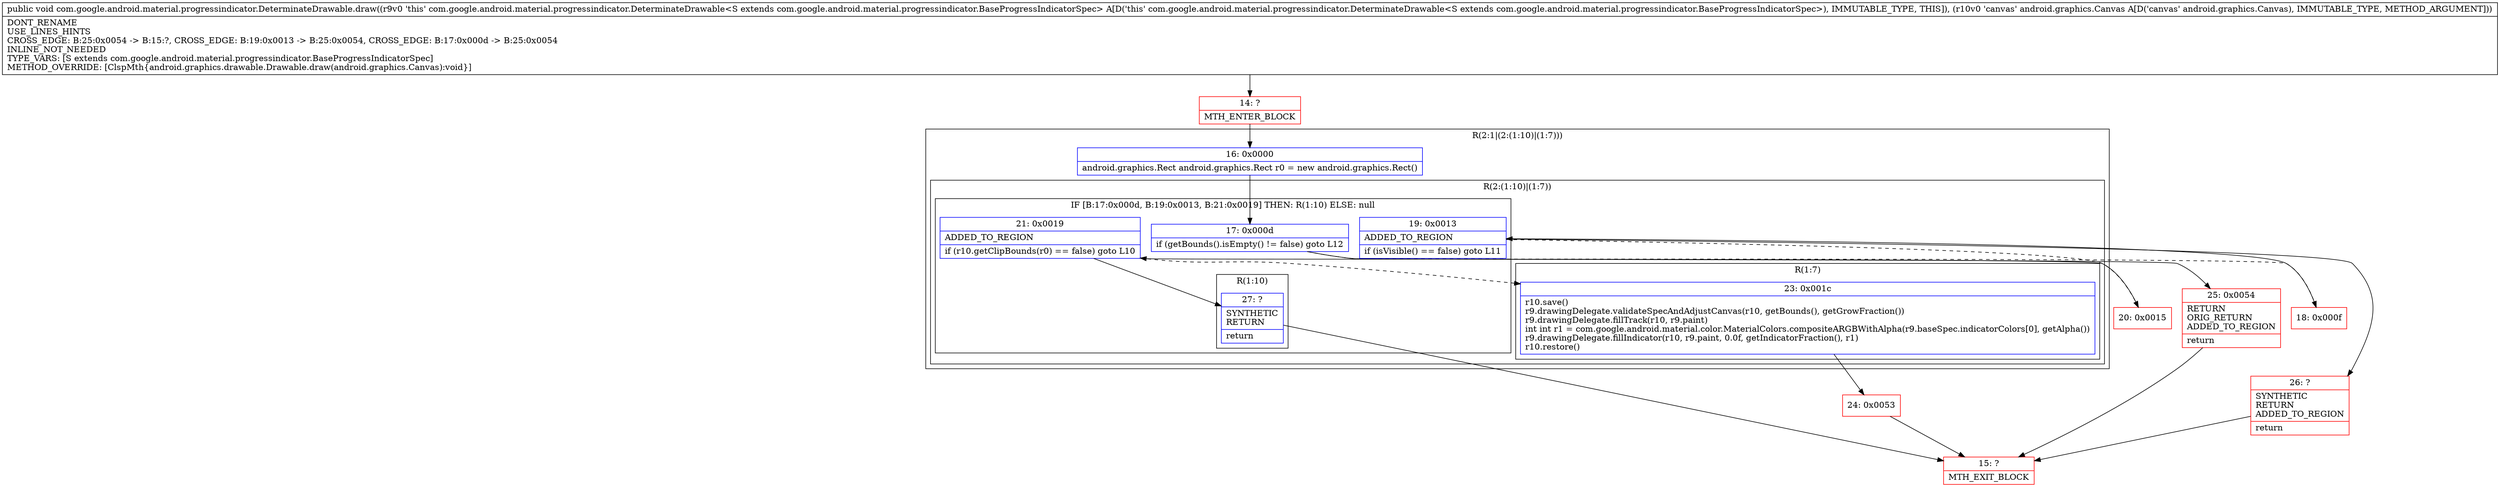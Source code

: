 digraph "CFG forcom.google.android.material.progressindicator.DeterminateDrawable.draw(Landroid\/graphics\/Canvas;)V" {
subgraph cluster_Region_304241496 {
label = "R(2:1|(2:(1:10)|(1:7)))";
node [shape=record,color=blue];
Node_16 [shape=record,label="{16\:\ 0x0000|android.graphics.Rect android.graphics.Rect r0 = new android.graphics.Rect()\l}"];
subgraph cluster_Region_1218354241 {
label = "R(2:(1:10)|(1:7))";
node [shape=record,color=blue];
subgraph cluster_IfRegion_1167261369 {
label = "IF [B:17:0x000d, B:19:0x0013, B:21:0x0019] THEN: R(1:10) ELSE: null";
node [shape=record,color=blue];
Node_17 [shape=record,label="{17\:\ 0x000d|if (getBounds().isEmpty() != false) goto L12\l}"];
Node_19 [shape=record,label="{19\:\ 0x0013|ADDED_TO_REGION\l|if (isVisible() == false) goto L11\l}"];
Node_21 [shape=record,label="{21\:\ 0x0019|ADDED_TO_REGION\l|if (r10.getClipBounds(r0) == false) goto L10\l}"];
subgraph cluster_Region_1911180743 {
label = "R(1:10)";
node [shape=record,color=blue];
Node_27 [shape=record,label="{27\:\ ?|SYNTHETIC\lRETURN\l|return\l}"];
}
}
subgraph cluster_Region_249174253 {
label = "R(1:7)";
node [shape=record,color=blue];
Node_23 [shape=record,label="{23\:\ 0x001c|r10.save()\lr9.drawingDelegate.validateSpecAndAdjustCanvas(r10, getBounds(), getGrowFraction())\lr9.drawingDelegate.fillTrack(r10, r9.paint)\lint int r1 = com.google.android.material.color.MaterialColors.compositeARGBWithAlpha(r9.baseSpec.indicatorColors[0], getAlpha())\lr9.drawingDelegate.fillIndicator(r10, r9.paint, 0.0f, getIndicatorFraction(), r1)\lr10.restore()\l}"];
}
}
}
Node_14 [shape=record,color=red,label="{14\:\ ?|MTH_ENTER_BLOCK\l}"];
Node_18 [shape=record,color=red,label="{18\:\ 0x000f}"];
Node_20 [shape=record,color=red,label="{20\:\ 0x0015}"];
Node_24 [shape=record,color=red,label="{24\:\ 0x0053}"];
Node_15 [shape=record,color=red,label="{15\:\ ?|MTH_EXIT_BLOCK\l}"];
Node_26 [shape=record,color=red,label="{26\:\ ?|SYNTHETIC\lRETURN\lADDED_TO_REGION\l|return\l}"];
Node_25 [shape=record,color=red,label="{25\:\ 0x0054|RETURN\lORIG_RETURN\lADDED_TO_REGION\l|return\l}"];
MethodNode[shape=record,label="{public void com.google.android.material.progressindicator.DeterminateDrawable.draw((r9v0 'this' com.google.android.material.progressindicator.DeterminateDrawable\<S extends com.google.android.material.progressindicator.BaseProgressIndicatorSpec\> A[D('this' com.google.android.material.progressindicator.DeterminateDrawable\<S extends com.google.android.material.progressindicator.BaseProgressIndicatorSpec\>), IMMUTABLE_TYPE, THIS]), (r10v0 'canvas' android.graphics.Canvas A[D('canvas' android.graphics.Canvas), IMMUTABLE_TYPE, METHOD_ARGUMENT]))  | DONT_RENAME\lUSE_LINES_HINTS\lCROSS_EDGE: B:25:0x0054 \-\> B:15:?, CROSS_EDGE: B:19:0x0013 \-\> B:25:0x0054, CROSS_EDGE: B:17:0x000d \-\> B:25:0x0054\lINLINE_NOT_NEEDED\lTYPE_VARS: [S extends com.google.android.material.progressindicator.BaseProgressIndicatorSpec]\lMETHOD_OVERRIDE: [ClspMth\{android.graphics.drawable.Drawable.draw(android.graphics.Canvas):void\}]\l}"];
MethodNode -> Node_14;Node_16 -> Node_17;
Node_17 -> Node_18[style=dashed];
Node_17 -> Node_25;
Node_19 -> Node_20[style=dashed];
Node_19 -> Node_26;
Node_21 -> Node_23[style=dashed];
Node_21 -> Node_27;
Node_27 -> Node_15;
Node_23 -> Node_24;
Node_14 -> Node_16;
Node_18 -> Node_19;
Node_20 -> Node_21;
Node_24 -> Node_15;
Node_26 -> Node_15;
Node_25 -> Node_15;
}

